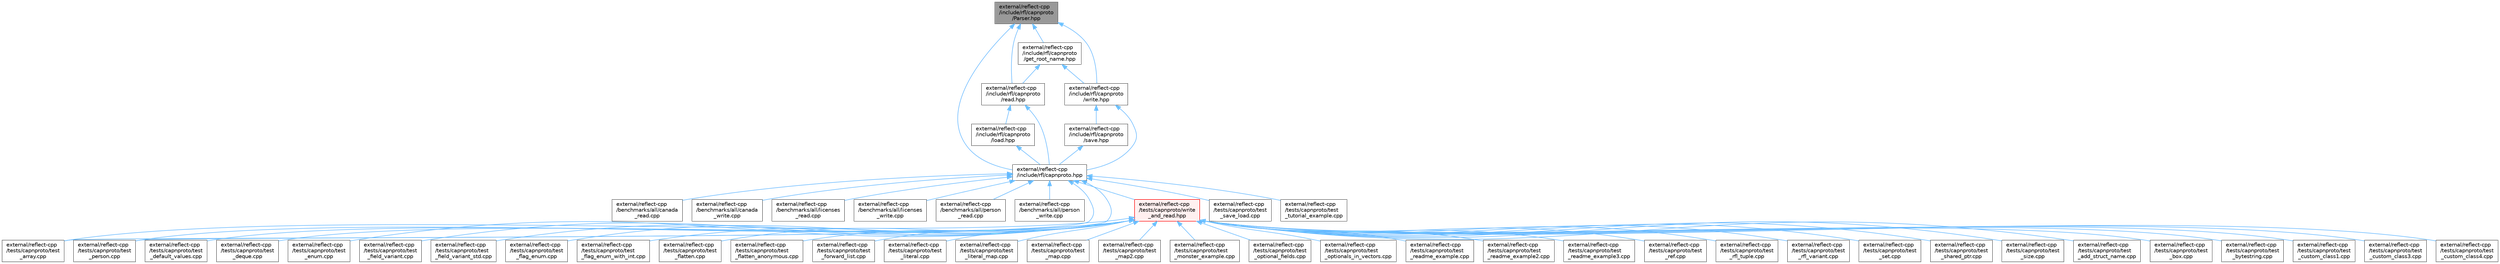 digraph "external/reflect-cpp/include/rfl/capnproto/Parser.hpp"
{
 // LATEX_PDF_SIZE
  bgcolor="transparent";
  edge [fontname=Helvetica,fontsize=10,labelfontname=Helvetica,labelfontsize=10];
  node [fontname=Helvetica,fontsize=10,shape=box,height=0.2,width=0.4];
  Node1 [id="Node000001",label="external/reflect-cpp\l/include/rfl/capnproto\l/Parser.hpp",height=0.2,width=0.4,color="gray40", fillcolor="grey60", style="filled", fontcolor="black",tooltip=" "];
  Node1 -> Node2 [id="edge58_Node000001_Node000002",dir="back",color="steelblue1",style="solid",tooltip=" "];
  Node2 [id="Node000002",label="external/reflect-cpp\l/include/rfl/capnproto.hpp",height=0.2,width=0.4,color="grey40", fillcolor="white", style="filled",URL="$capnproto_8hpp.html",tooltip=" "];
  Node2 -> Node3 [id="edge59_Node000002_Node000003",dir="back",color="steelblue1",style="solid",tooltip=" "];
  Node3 [id="Node000003",label="external/reflect-cpp\l/benchmarks/all/canada\l_read.cpp",height=0.2,width=0.4,color="grey40", fillcolor="white", style="filled",URL="$canada__read_8cpp.html",tooltip=" "];
  Node2 -> Node4 [id="edge60_Node000002_Node000004",dir="back",color="steelblue1",style="solid",tooltip=" "];
  Node4 [id="Node000004",label="external/reflect-cpp\l/benchmarks/all/canada\l_write.cpp",height=0.2,width=0.4,color="grey40", fillcolor="white", style="filled",URL="$canada__write_8cpp.html",tooltip=" "];
  Node2 -> Node5 [id="edge61_Node000002_Node000005",dir="back",color="steelblue1",style="solid",tooltip=" "];
  Node5 [id="Node000005",label="external/reflect-cpp\l/benchmarks/all/licenses\l_read.cpp",height=0.2,width=0.4,color="grey40", fillcolor="white", style="filled",URL="$licenses__read_8cpp.html",tooltip=" "];
  Node2 -> Node6 [id="edge62_Node000002_Node000006",dir="back",color="steelblue1",style="solid",tooltip=" "];
  Node6 [id="Node000006",label="external/reflect-cpp\l/benchmarks/all/licenses\l_write.cpp",height=0.2,width=0.4,color="grey40", fillcolor="white", style="filled",URL="$licenses__write_8cpp.html",tooltip=" "];
  Node2 -> Node7 [id="edge63_Node000002_Node000007",dir="back",color="steelblue1",style="solid",tooltip=" "];
  Node7 [id="Node000007",label="external/reflect-cpp\l/benchmarks/all/person\l_read.cpp",height=0.2,width=0.4,color="grey40", fillcolor="white", style="filled",URL="$person__read_8cpp.html",tooltip=" "];
  Node2 -> Node8 [id="edge64_Node000002_Node000008",dir="back",color="steelblue1",style="solid",tooltip=" "];
  Node8 [id="Node000008",label="external/reflect-cpp\l/benchmarks/all/person\l_write.cpp",height=0.2,width=0.4,color="grey40", fillcolor="white", style="filled",URL="$person__write_8cpp.html",tooltip=" "];
  Node2 -> Node9 [id="edge65_Node000002_Node000009",dir="back",color="steelblue1",style="solid",tooltip=" "];
  Node9 [id="Node000009",label="external/reflect-cpp\l/tests/capnproto/test\l_array.cpp",height=0.2,width=0.4,color="grey40", fillcolor="white", style="filled",URL="$capnproto_2test__array_8cpp.html",tooltip=" "];
  Node2 -> Node10 [id="edge66_Node000002_Node000010",dir="back",color="steelblue1",style="solid",tooltip=" "];
  Node10 [id="Node000010",label="external/reflect-cpp\l/tests/capnproto/test\l_person.cpp",height=0.2,width=0.4,color="grey40", fillcolor="white", style="filled",URL="$test__person_8cpp.html",tooltip=" "];
  Node2 -> Node11 [id="edge67_Node000002_Node000011",dir="back",color="steelblue1",style="solid",tooltip=" "];
  Node11 [id="Node000011",label="external/reflect-cpp\l/tests/capnproto/test\l_save_load.cpp",height=0.2,width=0.4,color="grey40", fillcolor="white", style="filled",URL="$capnproto_2test__save__load_8cpp.html",tooltip=" "];
  Node2 -> Node12 [id="edge68_Node000002_Node000012",dir="back",color="steelblue1",style="solid",tooltip=" "];
  Node12 [id="Node000012",label="external/reflect-cpp\l/tests/capnproto/test\l_tutorial_example.cpp",height=0.2,width=0.4,color="grey40", fillcolor="white", style="filled",URL="$capnproto_2test__tutorial__example_8cpp.html",tooltip=" "];
  Node2 -> Node13 [id="edge69_Node000002_Node000013",dir="back",color="steelblue1",style="solid",tooltip=" "];
  Node13 [id="Node000013",label="external/reflect-cpp\l/tests/capnproto/write\l_and_read.hpp",height=0.2,width=0.4,color="red", fillcolor="#FFF0F0", style="filled",URL="$capnproto_2write__and__read_8hpp.html",tooltip=" "];
  Node13 -> Node14 [id="edge70_Node000013_Node000014",dir="back",color="steelblue1",style="solid",tooltip=" "];
  Node14 [id="Node000014",label="external/reflect-cpp\l/tests/capnproto/test\l_add_struct_name.cpp",height=0.2,width=0.4,color="grey40", fillcolor="white", style="filled",URL="$capnproto_2test__add__struct__name_8cpp.html",tooltip=" "];
  Node13 -> Node9 [id="edge71_Node000013_Node000009",dir="back",color="steelblue1",style="solid",tooltip=" "];
  Node13 -> Node15 [id="edge72_Node000013_Node000015",dir="back",color="steelblue1",style="solid",tooltip=" "];
  Node15 [id="Node000015",label="external/reflect-cpp\l/tests/capnproto/test\l_box.cpp",height=0.2,width=0.4,color="grey40", fillcolor="white", style="filled",URL="$capnproto_2test__box_8cpp.html",tooltip=" "];
  Node13 -> Node16 [id="edge73_Node000013_Node000016",dir="back",color="steelblue1",style="solid",tooltip=" "];
  Node16 [id="Node000016",label="external/reflect-cpp\l/tests/capnproto/test\l_bytestring.cpp",height=0.2,width=0.4,color="grey40", fillcolor="white", style="filled",URL="$capnproto_2test__bytestring_8cpp.html",tooltip=" "];
  Node13 -> Node17 [id="edge74_Node000013_Node000017",dir="back",color="steelblue1",style="solid",tooltip=" "];
  Node17 [id="Node000017",label="external/reflect-cpp\l/tests/capnproto/test\l_custom_class1.cpp",height=0.2,width=0.4,color="grey40", fillcolor="white", style="filled",URL="$capnproto_2test__custom__class1_8cpp.html",tooltip=" "];
  Node13 -> Node18 [id="edge75_Node000013_Node000018",dir="back",color="steelblue1",style="solid",tooltip=" "];
  Node18 [id="Node000018",label="external/reflect-cpp\l/tests/capnproto/test\l_custom_class3.cpp",height=0.2,width=0.4,color="grey40", fillcolor="white", style="filled",URL="$capnproto_2test__custom__class3_8cpp.html",tooltip=" "];
  Node13 -> Node19 [id="edge76_Node000013_Node000019",dir="back",color="steelblue1",style="solid",tooltip=" "];
  Node19 [id="Node000019",label="external/reflect-cpp\l/tests/capnproto/test\l_custom_class4.cpp",height=0.2,width=0.4,color="grey40", fillcolor="white", style="filled",URL="$capnproto_2test__custom__class4_8cpp.html",tooltip=" "];
  Node13 -> Node20 [id="edge77_Node000013_Node000020",dir="back",color="steelblue1",style="solid",tooltip=" "];
  Node20 [id="Node000020",label="external/reflect-cpp\l/tests/capnproto/test\l_default_values.cpp",height=0.2,width=0.4,color="grey40", fillcolor="white", style="filled",URL="$capnproto_2test__default__values_8cpp.html",tooltip=" "];
  Node13 -> Node21 [id="edge78_Node000013_Node000021",dir="back",color="steelblue1",style="solid",tooltip=" "];
  Node21 [id="Node000021",label="external/reflect-cpp\l/tests/capnproto/test\l_deque.cpp",height=0.2,width=0.4,color="grey40", fillcolor="white", style="filled",URL="$capnproto_2test__deque_8cpp.html",tooltip=" "];
  Node13 -> Node22 [id="edge79_Node000013_Node000022",dir="back",color="steelblue1",style="solid",tooltip=" "];
  Node22 [id="Node000022",label="external/reflect-cpp\l/tests/capnproto/test\l_enum.cpp",height=0.2,width=0.4,color="grey40", fillcolor="white", style="filled",URL="$capnproto_2test__enum_8cpp.html",tooltip=" "];
  Node13 -> Node23 [id="edge80_Node000013_Node000023",dir="back",color="steelblue1",style="solid",tooltip=" "];
  Node23 [id="Node000023",label="external/reflect-cpp\l/tests/capnproto/test\l_field_variant.cpp",height=0.2,width=0.4,color="grey40", fillcolor="white", style="filled",URL="$capnproto_2test__field__variant_8cpp.html",tooltip=" "];
  Node13 -> Node24 [id="edge81_Node000013_Node000024",dir="back",color="steelblue1",style="solid",tooltip=" "];
  Node24 [id="Node000024",label="external/reflect-cpp\l/tests/capnproto/test\l_field_variant_std.cpp",height=0.2,width=0.4,color="grey40", fillcolor="white", style="filled",URL="$capnproto_2test__field__variant__std_8cpp.html",tooltip=" "];
  Node13 -> Node25 [id="edge82_Node000013_Node000025",dir="back",color="steelblue1",style="solid",tooltip=" "];
  Node25 [id="Node000025",label="external/reflect-cpp\l/tests/capnproto/test\l_flag_enum.cpp",height=0.2,width=0.4,color="grey40", fillcolor="white", style="filled",URL="$capnproto_2test__flag__enum_8cpp.html",tooltip=" "];
  Node13 -> Node26 [id="edge83_Node000013_Node000026",dir="back",color="steelblue1",style="solid",tooltip=" "];
  Node26 [id="Node000026",label="external/reflect-cpp\l/tests/capnproto/test\l_flag_enum_with_int.cpp",height=0.2,width=0.4,color="grey40", fillcolor="white", style="filled",URL="$capnproto_2test__flag__enum__with__int_8cpp.html",tooltip=" "];
  Node13 -> Node27 [id="edge84_Node000013_Node000027",dir="back",color="steelblue1",style="solid",tooltip=" "];
  Node27 [id="Node000027",label="external/reflect-cpp\l/tests/capnproto/test\l_flatten.cpp",height=0.2,width=0.4,color="grey40", fillcolor="white", style="filled",URL="$capnproto_2test__flatten_8cpp.html",tooltip=" "];
  Node13 -> Node28 [id="edge85_Node000013_Node000028",dir="back",color="steelblue1",style="solid",tooltip=" "];
  Node28 [id="Node000028",label="external/reflect-cpp\l/tests/capnproto/test\l_flatten_anonymous.cpp",height=0.2,width=0.4,color="grey40", fillcolor="white", style="filled",URL="$capnproto_2test__flatten__anonymous_8cpp.html",tooltip=" "];
  Node13 -> Node29 [id="edge86_Node000013_Node000029",dir="back",color="steelblue1",style="solid",tooltip=" "];
  Node29 [id="Node000029",label="external/reflect-cpp\l/tests/capnproto/test\l_forward_list.cpp",height=0.2,width=0.4,color="grey40", fillcolor="white", style="filled",URL="$capnproto_2test__forward__list_8cpp.html",tooltip=" "];
  Node13 -> Node30 [id="edge87_Node000013_Node000030",dir="back",color="steelblue1",style="solid",tooltip=" "];
  Node30 [id="Node000030",label="external/reflect-cpp\l/tests/capnproto/test\l_literal.cpp",height=0.2,width=0.4,color="grey40", fillcolor="white", style="filled",URL="$capnproto_2test__literal_8cpp.html",tooltip=" "];
  Node13 -> Node31 [id="edge88_Node000013_Node000031",dir="back",color="steelblue1",style="solid",tooltip=" "];
  Node31 [id="Node000031",label="external/reflect-cpp\l/tests/capnproto/test\l_literal_map.cpp",height=0.2,width=0.4,color="grey40", fillcolor="white", style="filled",URL="$capnproto_2test__literal__map_8cpp.html",tooltip=" "];
  Node13 -> Node32 [id="edge89_Node000013_Node000032",dir="back",color="steelblue1",style="solid",tooltip=" "];
  Node32 [id="Node000032",label="external/reflect-cpp\l/tests/capnproto/test\l_map.cpp",height=0.2,width=0.4,color="grey40", fillcolor="white", style="filled",URL="$capnproto_2test__map_8cpp.html",tooltip=" "];
  Node13 -> Node33 [id="edge90_Node000013_Node000033",dir="back",color="steelblue1",style="solid",tooltip=" "];
  Node33 [id="Node000033",label="external/reflect-cpp\l/tests/capnproto/test\l_map2.cpp",height=0.2,width=0.4,color="grey40", fillcolor="white", style="filled",URL="$capnproto_2test__map2_8cpp.html",tooltip=" "];
  Node13 -> Node34 [id="edge91_Node000013_Node000034",dir="back",color="steelblue1",style="solid",tooltip=" "];
  Node34 [id="Node000034",label="external/reflect-cpp\l/tests/capnproto/test\l_monster_example.cpp",height=0.2,width=0.4,color="grey40", fillcolor="white", style="filled",URL="$capnproto_2test__monster__example_8cpp.html",tooltip=" "];
  Node13 -> Node35 [id="edge92_Node000013_Node000035",dir="back",color="steelblue1",style="solid",tooltip=" "];
  Node35 [id="Node000035",label="external/reflect-cpp\l/tests/capnproto/test\l_optional_fields.cpp",height=0.2,width=0.4,color="grey40", fillcolor="white", style="filled",URL="$capnproto_2test__optional__fields_8cpp.html",tooltip=" "];
  Node13 -> Node36 [id="edge93_Node000013_Node000036",dir="back",color="steelblue1",style="solid",tooltip=" "];
  Node36 [id="Node000036",label="external/reflect-cpp\l/tests/capnproto/test\l_optionals_in_vectors.cpp",height=0.2,width=0.4,color="grey40", fillcolor="white", style="filled",URL="$test__optionals__in__vectors_8cpp.html",tooltip=" "];
  Node13 -> Node10 [id="edge94_Node000013_Node000010",dir="back",color="steelblue1",style="solid",tooltip=" "];
  Node13 -> Node37 [id="edge95_Node000013_Node000037",dir="back",color="steelblue1",style="solid",tooltip=" "];
  Node37 [id="Node000037",label="external/reflect-cpp\l/tests/capnproto/test\l_readme_example.cpp",height=0.2,width=0.4,color="grey40", fillcolor="white", style="filled",URL="$capnproto_2test__readme__example_8cpp.html",tooltip=" "];
  Node13 -> Node38 [id="edge96_Node000013_Node000038",dir="back",color="steelblue1",style="solid",tooltip=" "];
  Node38 [id="Node000038",label="external/reflect-cpp\l/tests/capnproto/test\l_readme_example2.cpp",height=0.2,width=0.4,color="grey40", fillcolor="white", style="filled",URL="$capnproto_2test__readme__example2_8cpp.html",tooltip=" "];
  Node13 -> Node39 [id="edge97_Node000013_Node000039",dir="back",color="steelblue1",style="solid",tooltip=" "];
  Node39 [id="Node000039",label="external/reflect-cpp\l/tests/capnproto/test\l_readme_example3.cpp",height=0.2,width=0.4,color="grey40", fillcolor="white", style="filled",URL="$capnproto_2test__readme__example3_8cpp.html",tooltip=" "];
  Node13 -> Node40 [id="edge98_Node000013_Node000040",dir="back",color="steelblue1",style="solid",tooltip=" "];
  Node40 [id="Node000040",label="external/reflect-cpp\l/tests/capnproto/test\l_ref.cpp",height=0.2,width=0.4,color="grey40", fillcolor="white", style="filled",URL="$capnproto_2test__ref_8cpp.html",tooltip=" "];
  Node13 -> Node41 [id="edge99_Node000013_Node000041",dir="back",color="steelblue1",style="solid",tooltip=" "];
  Node41 [id="Node000041",label="external/reflect-cpp\l/tests/capnproto/test\l_rfl_tuple.cpp",height=0.2,width=0.4,color="grey40", fillcolor="white", style="filled",URL="$capnproto_2test__rfl__tuple_8cpp.html",tooltip=" "];
  Node13 -> Node42 [id="edge100_Node000013_Node000042",dir="back",color="steelblue1",style="solid",tooltip=" "];
  Node42 [id="Node000042",label="external/reflect-cpp\l/tests/capnproto/test\l_rfl_variant.cpp",height=0.2,width=0.4,color="grey40", fillcolor="white", style="filled",URL="$capnproto_2test__rfl__variant_8cpp.html",tooltip=" "];
  Node13 -> Node43 [id="edge101_Node000013_Node000043",dir="back",color="steelblue1",style="solid",tooltip=" "];
  Node43 [id="Node000043",label="external/reflect-cpp\l/tests/capnproto/test\l_set.cpp",height=0.2,width=0.4,color="grey40", fillcolor="white", style="filled",URL="$capnproto_2test__set_8cpp.html",tooltip=" "];
  Node13 -> Node44 [id="edge102_Node000013_Node000044",dir="back",color="steelblue1",style="solid",tooltip=" "];
  Node44 [id="Node000044",label="external/reflect-cpp\l/tests/capnproto/test\l_shared_ptr.cpp",height=0.2,width=0.4,color="grey40", fillcolor="white", style="filled",URL="$capnproto_2test__shared__ptr_8cpp.html",tooltip=" "];
  Node13 -> Node45 [id="edge103_Node000013_Node000045",dir="back",color="steelblue1",style="solid",tooltip=" "];
  Node45 [id="Node000045",label="external/reflect-cpp\l/tests/capnproto/test\l_size.cpp",height=0.2,width=0.4,color="grey40", fillcolor="white", style="filled",URL="$capnproto_2test__size_8cpp.html",tooltip=" "];
  Node1 -> Node55 [id="edge104_Node000001_Node000055",dir="back",color="steelblue1",style="solid",tooltip=" "];
  Node55 [id="Node000055",label="external/reflect-cpp\l/include/rfl/capnproto\l/get_root_name.hpp",height=0.2,width=0.4,color="grey40", fillcolor="white", style="filled",URL="$get__root__name_8hpp.html",tooltip=" "];
  Node55 -> Node56 [id="edge105_Node000055_Node000056",dir="back",color="steelblue1",style="solid",tooltip=" "];
  Node56 [id="Node000056",label="external/reflect-cpp\l/include/rfl/capnproto\l/read.hpp",height=0.2,width=0.4,color="grey40", fillcolor="white", style="filled",URL="$capnproto_2read_8hpp.html",tooltip=" "];
  Node56 -> Node2 [id="edge106_Node000056_Node000002",dir="back",color="steelblue1",style="solid",tooltip=" "];
  Node56 -> Node57 [id="edge107_Node000056_Node000057",dir="back",color="steelblue1",style="solid",tooltip=" "];
  Node57 [id="Node000057",label="external/reflect-cpp\l/include/rfl/capnproto\l/load.hpp",height=0.2,width=0.4,color="grey40", fillcolor="white", style="filled",URL="$capnproto_2load_8hpp.html",tooltip=" "];
  Node57 -> Node2 [id="edge108_Node000057_Node000002",dir="back",color="steelblue1",style="solid",tooltip=" "];
  Node55 -> Node58 [id="edge109_Node000055_Node000058",dir="back",color="steelblue1",style="solid",tooltip=" "];
  Node58 [id="Node000058",label="external/reflect-cpp\l/include/rfl/capnproto\l/write.hpp",height=0.2,width=0.4,color="grey40", fillcolor="white", style="filled",URL="$capnproto_2write_8hpp.html",tooltip=" "];
  Node58 -> Node2 [id="edge110_Node000058_Node000002",dir="back",color="steelblue1",style="solid",tooltip=" "];
  Node58 -> Node59 [id="edge111_Node000058_Node000059",dir="back",color="steelblue1",style="solid",tooltip=" "];
  Node59 [id="Node000059",label="external/reflect-cpp\l/include/rfl/capnproto\l/save.hpp",height=0.2,width=0.4,color="grey40", fillcolor="white", style="filled",URL="$capnproto_2save_8hpp.html",tooltip=" "];
  Node59 -> Node2 [id="edge112_Node000059_Node000002",dir="back",color="steelblue1",style="solid",tooltip=" "];
  Node1 -> Node56 [id="edge113_Node000001_Node000056",dir="back",color="steelblue1",style="solid",tooltip=" "];
  Node1 -> Node58 [id="edge114_Node000001_Node000058",dir="back",color="steelblue1",style="solid",tooltip=" "];
}
